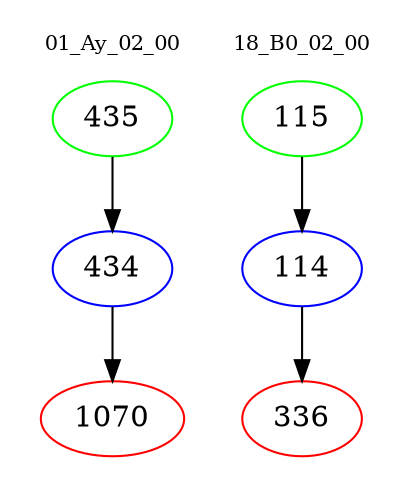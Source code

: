 digraph{
subgraph cluster_0 {
color = white
label = "01_Ay_02_00";
fontsize=10;
T0_435 [label="435", color="green"]
T0_435 -> T0_434 [color="black"]
T0_434 [label="434", color="blue"]
T0_434 -> T0_1070 [color="black"]
T0_1070 [label="1070", color="red"]
}
subgraph cluster_1 {
color = white
label = "18_B0_02_00";
fontsize=10;
T1_115 [label="115", color="green"]
T1_115 -> T1_114 [color="black"]
T1_114 [label="114", color="blue"]
T1_114 -> T1_336 [color="black"]
T1_336 [label="336", color="red"]
}
}
